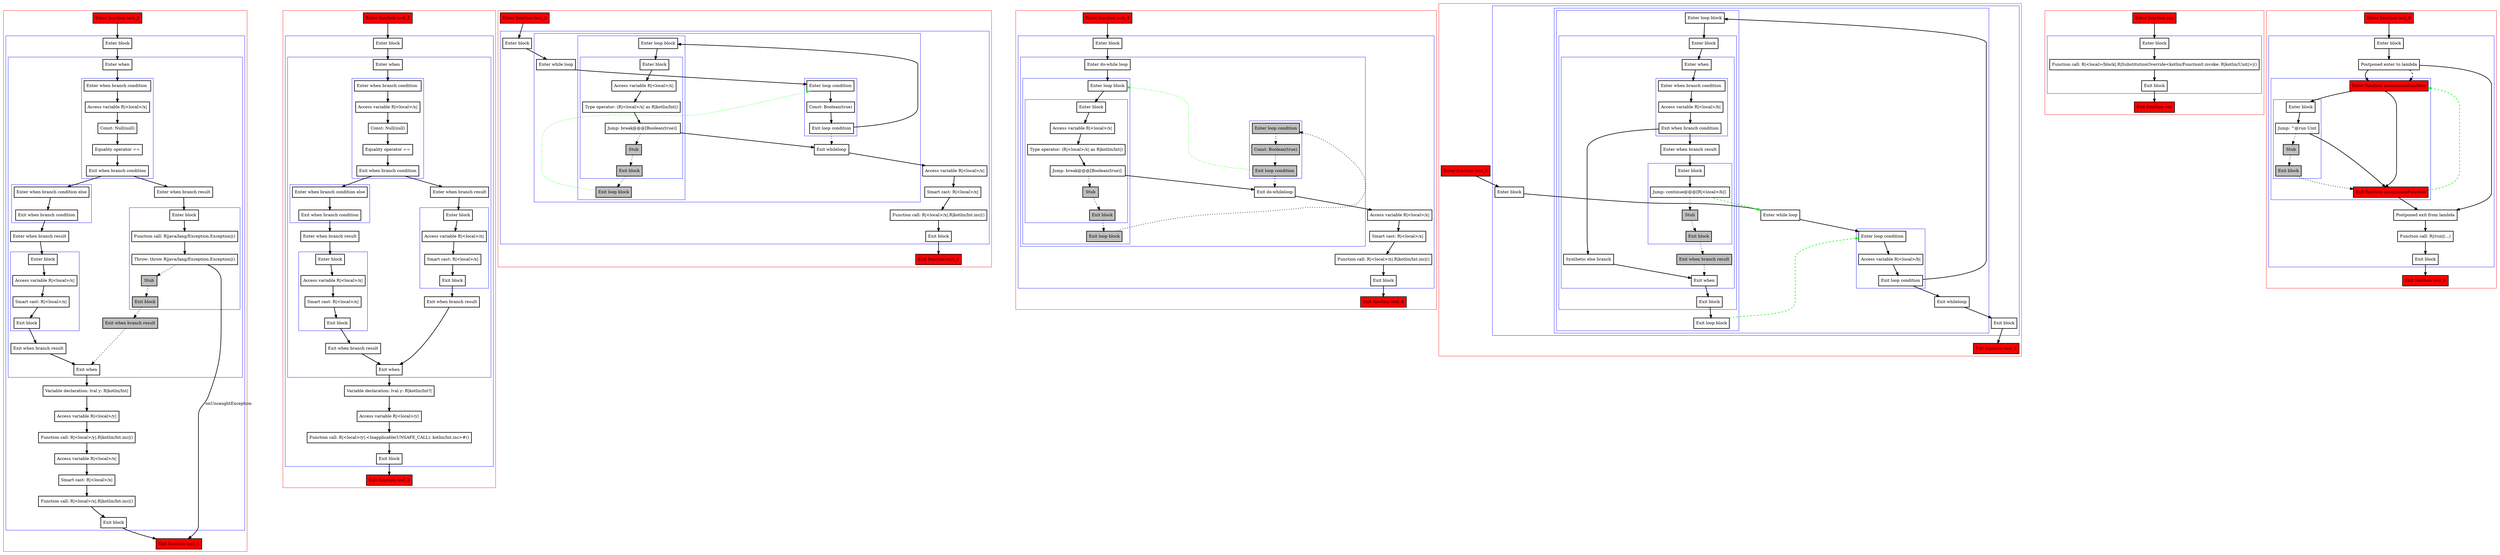 digraph jumps_kt {
    graph [nodesep=3]
    node [shape=box penwidth=2]
    edge [penwidth=2]

    subgraph cluster_0 {
        color=red
        0 [label="Enter function test_1" style="filled" fillcolor=red];
        subgraph cluster_1 {
            color=blue
            1 [label="Enter block"];
            subgraph cluster_2 {
                color=blue
                2 [label="Enter when"];
                subgraph cluster_3 {
                    color=blue
                    3 [label="Enter when branch condition "];
                    4 [label="Access variable R|<local>/x|"];
                    5 [label="Const: Null(null)"];
                    6 [label="Equality operator =="];
                    7 [label="Exit when branch condition"];
                }
                subgraph cluster_4 {
                    color=blue
                    8 [label="Enter when branch condition else"];
                    9 [label="Exit when branch condition"];
                }
                10 [label="Enter when branch result"];
                subgraph cluster_5 {
                    color=blue
                    11 [label="Enter block"];
                    12 [label="Access variable R|<local>/x|"];
                    13 [label="Smart cast: R|<local>/x|"];
                    14 [label="Exit block"];
                }
                15 [label="Exit when branch result"];
                16 [label="Enter when branch result"];
                subgraph cluster_6 {
                    color=blue
                    17 [label="Enter block"];
                    18 [label="Function call: R|java/lang/Exception.Exception|()"];
                    19 [label="Throw: throw R|java/lang/Exception.Exception|()"];
                    20 [label="Stub" style="filled" fillcolor=gray];
                    21 [label="Exit block" style="filled" fillcolor=gray];
                }
                22 [label="Exit when branch result" style="filled" fillcolor=gray];
                23 [label="Exit when"];
            }
            24 [label="Variable declaration: lval y: R|kotlin/Int|"];
            25 [label="Access variable R|<local>/y|"];
            26 [label="Function call: R|<local>/y|.R|kotlin/Int.inc|()"];
            27 [label="Access variable R|<local>/x|"];
            28 [label="Smart cast: R|<local>/x|"];
            29 [label="Function call: R|<local>/x|.R|kotlin/Int.inc|()"];
            30 [label="Exit block"];
        }
        31 [label="Exit function test_1" style="filled" fillcolor=red];
    }
    0 -> {1};
    1 -> {2};
    2 -> {3};
    3 -> {4};
    4 -> {5};
    5 -> {6};
    6 -> {7};
    7 -> {16 8};
    8 -> {9};
    9 -> {10};
    10 -> {11};
    11 -> {12};
    12 -> {13};
    13 -> {14};
    14 -> {15};
    15 -> {23};
    16 -> {17};
    17 -> {18};
    18 -> {19};
    19 -> {31}    [label=onUncaughtException];
    19 -> {20} [style=dotted];
    20 -> {21} [style=dotted];
    21 -> {22} [style=dotted];
    22 -> {23} [style=dotted];
    23 -> {24};
    24 -> {25};
    25 -> {26};
    26 -> {27};
    27 -> {28};
    28 -> {29};
    29 -> {30};
    30 -> {31};

    subgraph cluster_7 {
        color=red
        32 [label="Enter function test_2" style="filled" fillcolor=red];
        subgraph cluster_8 {
            color=blue
            33 [label="Enter block"];
            subgraph cluster_9 {
                color=blue
                34 [label="Enter when"];
                subgraph cluster_10 {
                    color=blue
                    35 [label="Enter when branch condition "];
                    36 [label="Access variable R|<local>/x|"];
                    37 [label="Const: Null(null)"];
                    38 [label="Equality operator =="];
                    39 [label="Exit when branch condition"];
                }
                subgraph cluster_11 {
                    color=blue
                    40 [label="Enter when branch condition else"];
                    41 [label="Exit when branch condition"];
                }
                42 [label="Enter when branch result"];
                subgraph cluster_12 {
                    color=blue
                    43 [label="Enter block"];
                    44 [label="Access variable R|<local>/x|"];
                    45 [label="Smart cast: R|<local>/x|"];
                    46 [label="Exit block"];
                }
                47 [label="Exit when branch result"];
                48 [label="Enter when branch result"];
                subgraph cluster_13 {
                    color=blue
                    49 [label="Enter block"];
                    50 [label="Access variable R|<local>/x|"];
                    51 [label="Smart cast: R|<local>/x|"];
                    52 [label="Exit block"];
                }
                53 [label="Exit when branch result"];
                54 [label="Exit when"];
            }
            55 [label="Variable declaration: lval y: R|kotlin/Int?|"];
            56 [label="Access variable R|<local>/y|"];
            57 [label="Function call: R|<local>/y|.<Inapplicable(UNSAFE_CALL): kotlin/Int.inc>#()"];
            58 [label="Exit block"];
        }
        59 [label="Exit function test_2" style="filled" fillcolor=red];
    }
    32 -> {33};
    33 -> {34};
    34 -> {35};
    35 -> {36};
    36 -> {37};
    37 -> {38};
    38 -> {39};
    39 -> {48 40};
    40 -> {41};
    41 -> {42};
    42 -> {43};
    43 -> {44};
    44 -> {45};
    45 -> {46};
    46 -> {47};
    47 -> {54};
    48 -> {49};
    49 -> {50};
    50 -> {51};
    51 -> {52};
    52 -> {53};
    53 -> {54};
    54 -> {55};
    55 -> {56};
    56 -> {57};
    57 -> {58};
    58 -> {59};

    subgraph cluster_14 {
        color=red
        60 [label="Enter function test_3" style="filled" fillcolor=red];
        subgraph cluster_15 {
            color=blue
            61 [label="Enter block"];
            subgraph cluster_16 {
                color=blue
                62 [label="Enter while loop"];
                subgraph cluster_17 {
                    color=blue
                    63 [label="Enter loop condition"];
                    64 [label="Const: Boolean(true)"];
                    65 [label="Exit loop condition"];
                }
                subgraph cluster_18 {
                    color=blue
                    66 [label="Enter loop block"];
                    subgraph cluster_19 {
                        color=blue
                        67 [label="Enter block"];
                        68 [label="Access variable R|<local>/x|"];
                        69 [label="Type operator: (R|<local>/x| as R|kotlin/Int|)"];
                        70 [label="Jump: break@@@[Boolean(true)] "];
                        71 [label="Stub" style="filled" fillcolor=gray];
                        72 [label="Exit block" style="filled" fillcolor=gray];
                    }
                    73 [label="Exit loop block" style="filled" fillcolor=gray];
                }
                74 [label="Exit whileloop"];
            }
            75 [label="Access variable R|<local>/x|"];
            76 [label="Smart cast: R|<local>/x|"];
            77 [label="Function call: R|<local>/x|.R|kotlin/Int.inc|()"];
            78 [label="Exit block"];
        }
        79 [label="Exit function test_3" style="filled" fillcolor=red];
    }
    60 -> {61};
    61 -> {62};
    62 -> {63};
    63 -> {64};
    64 -> {65};
    65 -> {66};
    65 -> {74} [style=dotted];
    66 -> {67};
    67 -> {68};
    68 -> {69};
    69 -> {70};
    70 -> {74};
    70 -> {71} [style=dotted];
    71 -> {72} [style=dotted];
    72 -> {73} [style=dotted];
    73 -> {63} [color=green style=dotted];
    74 -> {75};
    75 -> {76};
    76 -> {77};
    77 -> {78};
    78 -> {79};

    subgraph cluster_20 {
        color=red
        80 [label="Enter function test_4" style="filled" fillcolor=red];
        subgraph cluster_21 {
            color=blue
            81 [label="Enter block"];
            subgraph cluster_22 {
                color=blue
                82 [label="Enter do-while loop"];
                subgraph cluster_23 {
                    color=blue
                    83 [label="Enter loop block"];
                    subgraph cluster_24 {
                        color=blue
                        84 [label="Enter block"];
                        85 [label="Access variable R|<local>/x|"];
                        86 [label="Type operator: (R|<local>/x| as R|kotlin/Int|)"];
                        87 [label="Jump: break@@@[Boolean(true)] "];
                        88 [label="Stub" style="filled" fillcolor=gray];
                        89 [label="Exit block" style="filled" fillcolor=gray];
                    }
                    90 [label="Exit loop block" style="filled" fillcolor=gray];
                }
                subgraph cluster_25 {
                    color=blue
                    91 [label="Enter loop condition" style="filled" fillcolor=gray];
                    92 [label="Const: Boolean(true)" style="filled" fillcolor=gray];
                    93 [label="Exit loop condition" style="filled" fillcolor=gray];
                }
                94 [label="Exit do-whileloop"];
            }
            95 [label="Access variable R|<local>/x|"];
            96 [label="Smart cast: R|<local>/x|"];
            97 [label="Function call: R|<local>/x|.R|kotlin/Int.inc|()"];
            98 [label="Exit block"];
        }
        99 [label="Exit function test_4" style="filled" fillcolor=red];
    }
    80 -> {81};
    81 -> {82};
    82 -> {83};
    83 -> {84};
    84 -> {85};
    85 -> {86};
    86 -> {87};
    87 -> {94};
    87 -> {88} [style=dotted];
    88 -> {89} [style=dotted];
    89 -> {90} [style=dotted];
    90 -> {91} [style=dotted];
    91 -> {92} [style=dotted];
    92 -> {93} [style=dotted];
    93 -> {94} [style=dotted];
    93 -> {83} [color=green style=dotted];
    94 -> {95};
    95 -> {96};
    96 -> {97};
    97 -> {98};
    98 -> {99};

    subgraph cluster_26 {
        color=red
        100 [label="Enter function test_5" style="filled" fillcolor=red];
        subgraph cluster_27 {
            color=blue
            101 [label="Enter block"];
            subgraph cluster_28 {
                color=blue
                102 [label="Enter while loop"];
                subgraph cluster_29 {
                    color=blue
                    103 [label="Enter loop condition"];
                    104 [label="Access variable R|<local>/b|"];
                    105 [label="Exit loop condition"];
                }
                subgraph cluster_30 {
                    color=blue
                    106 [label="Enter loop block"];
                    subgraph cluster_31 {
                        color=blue
                        107 [label="Enter block"];
                        subgraph cluster_32 {
                            color=blue
                            108 [label="Enter when"];
                            subgraph cluster_33 {
                                color=blue
                                109 [label="Enter when branch condition "];
                                110 [label="Access variable R|<local>/b|"];
                                111 [label="Exit when branch condition"];
                            }
                            112 [label="Synthetic else branch"];
                            113 [label="Enter when branch result"];
                            subgraph cluster_34 {
                                color=blue
                                114 [label="Enter block"];
                                115 [label="Jump: continue@@@[R|<local>/b|] "];
                                116 [label="Stub" style="filled" fillcolor=gray];
                                117 [label="Exit block" style="filled" fillcolor=gray];
                            }
                            118 [label="Exit when branch result" style="filled" fillcolor=gray];
                            119 [label="Exit when"];
                        }
                        120 [label="Exit block"];
                    }
                    121 [label="Exit loop block"];
                }
                122 [label="Exit whileloop"];
            }
            123 [label="Exit block"];
        }
        124 [label="Exit function test_5" style="filled" fillcolor=red];
    }
    100 -> {101};
    101 -> {102};
    102 -> {103};
    103 -> {104};
    104 -> {105};
    105 -> {122 106};
    106 -> {107};
    107 -> {108};
    108 -> {109};
    109 -> {110};
    110 -> {111};
    111 -> {113 112};
    112 -> {119};
    113 -> {114};
    114 -> {115};
    115 -> {116} [style=dotted];
    115 -> {102} [color=green style=dashed];
    116 -> {117} [style=dotted];
    117 -> {118} [style=dotted];
    118 -> {119} [style=dotted];
    119 -> {120};
    120 -> {121};
    121 -> {103} [color=green style=dashed];
    122 -> {123};
    123 -> {124};

    subgraph cluster_35 {
        color=red
        125 [label="Enter function run" style="filled" fillcolor=red];
        subgraph cluster_36 {
            color=blue
            126 [label="Enter block"];
            127 [label="Function call: R|<local>/block|.R|SubstitutionOverride<kotlin/Function0.invoke: R|kotlin/Unit|>|()"];
            128 [label="Exit block"];
        }
        129 [label="Exit function run" style="filled" fillcolor=red];
    }
    125 -> {126};
    126 -> {127};
    127 -> {128};
    128 -> {129};

    subgraph cluster_37 {
        color=red
        130 [label="Enter function test_6" style="filled" fillcolor=red];
        subgraph cluster_38 {
            color=blue
            131 [label="Enter block"];
            132 [label="Postponed enter to lambda"];
            subgraph cluster_39 {
                color=blue
                137 [label="Enter function anonymousFunction" style="filled" fillcolor=red];
                subgraph cluster_40 {
                    color=blue
                    138 [label="Enter block"];
                    139 [label="Jump: ^@run Unit"];
                    140 [label="Stub" style="filled" fillcolor=gray];
                    141 [label="Exit block" style="filled" fillcolor=gray];
                }
                142 [label="Exit function anonymousFunction" style="filled" fillcolor=red];
            }
            133 [label="Postponed exit from lambda"];
            134 [label="Function call: R|/run|(...)"];
            135 [label="Exit block"];
        }
        136 [label="Exit function test_6" style="filled" fillcolor=red];
    }
    130 -> {131};
    131 -> {132};
    132 -> {133 137};
    132 -> {137} [style=dashed];
    133 -> {134};
    134 -> {135};
    135 -> {136};
    137 -> {142 138};
    138 -> {139};
    139 -> {142};
    139 -> {140} [style=dotted];
    140 -> {141} [style=dotted];
    141 -> {142} [style=dotted];
    142 -> {133};
    142 -> {137} [color=green style=dashed];

}

